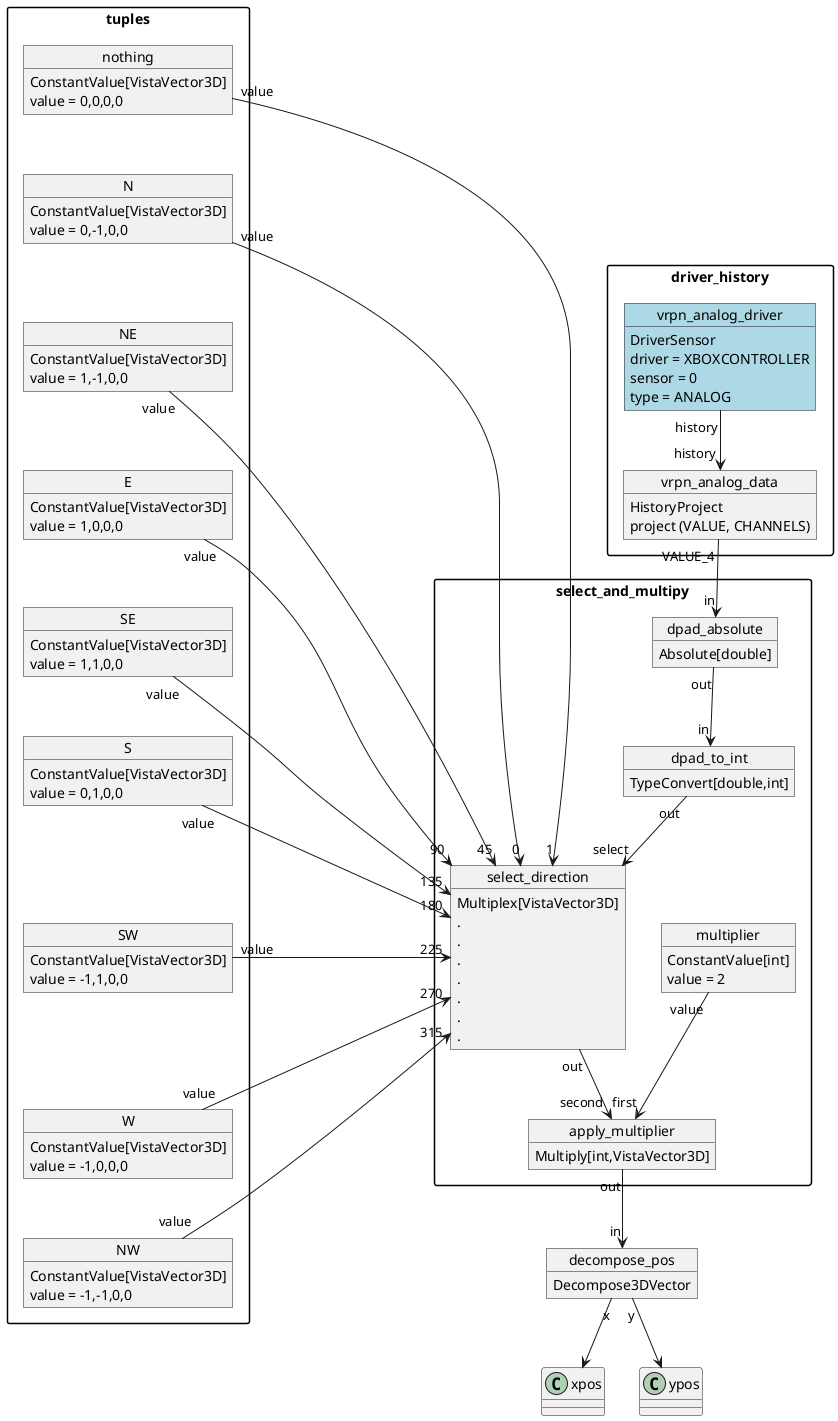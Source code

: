 @startuml
skinparam packageStyle rectangle
/' Nodes '/
/'  analog driver and history '/
package driver_history{
object vrpn_analog_driver #lightblue
vrpn_analog_driver : DriverSensor
vrpn_analog_driver : driver = XBOXCONTROLLER
vrpn_analog_driver : sensor = 0
vrpn_analog_driver : type = ANALOG

object vrpn_analog_data
vrpn_analog_data : HistoryProject
vrpn_analog_data : project (VALUE, CHANNELS)
}

package tuples{
object nothing
nothing : ConstantValue[VistaVector3D]
nothing : value = 0,0,0,0

object N
N : ConstantValue[VistaVector3D]
N : value = 0,-1,0,0

object NE
NE : ConstantValue[VistaVector3D]
NE : value = 1,-1,0,0

object E
E : ConstantValue[VistaVector3D]
E : value = 1,0,0,0

object SE
SE : ConstantValue[VistaVector3D]
SE : value = 1,1,0,0

object S
S : ConstantValue[VistaVector3D]
S : value = 0,1,0,0

object SW
SW : ConstantValue[VistaVector3D]
SW : value = -1,1,0,0

object W
W : ConstantValue[VistaVector3D]
W : value = -1,0,0,0

object NW
NW : ConstantValue[VistaVector3D]
NW : value = -1,-1,0,0
}

package select_and_multipy{
object select_direction
select_direction : Multiplex[VistaVector3D]
select_direction : .
select_direction : .
select_direction : .
select_direction : .
select_direction : .
select_direction : .
select_direction : .

object dpad_absolute
dpad_absolute : Absolute[double]

object dpad_to_int
dpad_to_int : TypeConvert[double,int]

/'  apply multiplier '/
object apply_multiplier
apply_multiplier : Multiply[int,VistaVector3D]

object multiplier
multiplier : ConstantValue[int]
multiplier : value = 2
}

object decompose_pos
decompose_pos : Decompose3DVector

/' Edges '/
vrpn_analog_driver "history" --> "history" vrpn_analog_data

/'  dpad for select '/
vrpn_analog_data "VALUE_4" --> "in" dpad_absolute
dpad_absolute "out" --> "in" dpad_to_int
dpad_to_int "out" --> "select" select_direction

/'  direction tuples into MUX'/
nothing "value" --> "1" select_direction
N "value" --> "0" select_direction
NE "value" --> "45" select_direction
E "value" --> "90" select_direction
SE "value" --> "135" select_direction
S "value" -l-> "180" select_direction
SW "value" -l-> "225" select_direction
W "value" --> "270" select_direction
NW "value" --> "315" select_direction

/'  apply multiplier '/
multiplier "value" --> "first" apply_multiplier
select_direction "out" --> "second" apply_multiplier

/'  decompose '/
apply_multiplier "out" --> "in" decompose_pos
decompose_pos "x" --> xpos
decompose_pos "y" --> ypos

/' Formatting Directives '/
nothing -d[hidden]- N
N -d[hidden]- NE
NE -d[hidden]- E
E -d[hidden]- SE
SE -d[hidden]- S
S -d[hidden]- SW
SW -d[hidden]- W
W -d[hidden]- NW
@enduml
